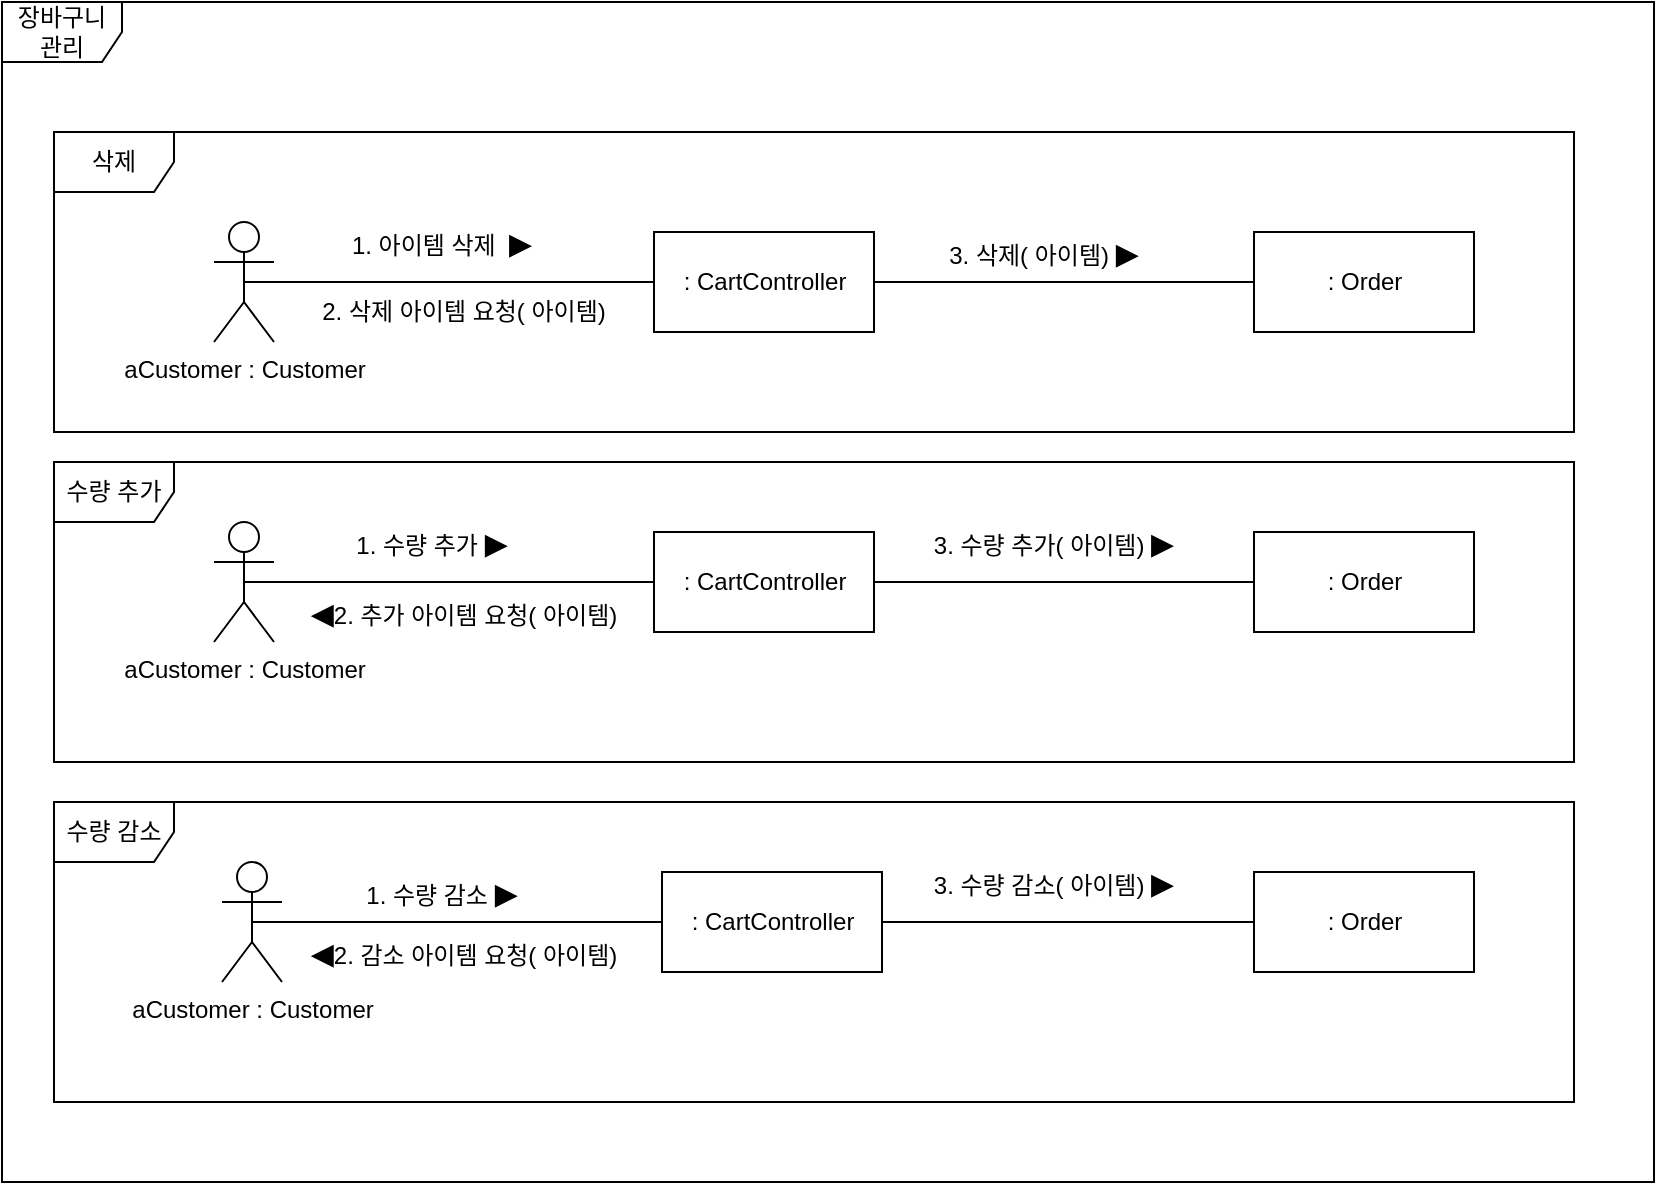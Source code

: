 <mxfile version="13.9.8" type="github">
  <diagram id="BJ5v8_FKJPO-plDOmgp5" name="Page-1">
    <mxGraphModel dx="2302" dy="1154" grid="1" gridSize="10" guides="1" tooltips="1" connect="1" arrows="1" fold="1" page="1" pageScale="1" pageWidth="827" pageHeight="1169" math="0" shadow="0">
      <root>
        <mxCell id="0" />
        <mxCell id="1" parent="0" />
        <mxCell id="m9C6VXGxorWDMZNHDQZ_-1" value="aCustomer : Customer" style="shape=umlActor;verticalLabelPosition=bottom;verticalAlign=top;html=1;" vertex="1" parent="1">
          <mxGeometry x="150" y="290" width="30" height="60" as="geometry" />
        </mxCell>
        <mxCell id="m9C6VXGxorWDMZNHDQZ_-2" value=": CartController" style="html=1;" vertex="1" parent="1">
          <mxGeometry x="370" y="295" width="110" height="50" as="geometry" />
        </mxCell>
        <mxCell id="m9C6VXGxorWDMZNHDQZ_-3" value=": Order" style="html=1;" vertex="1" parent="1">
          <mxGeometry x="670" y="295" width="110" height="50" as="geometry" />
        </mxCell>
        <mxCell id="m9C6VXGxorWDMZNHDQZ_-4" value="" style="endArrow=none;html=1;edgeStyle=orthogonalEdgeStyle;exitX=0.5;exitY=0.5;exitDx=0;exitDy=0;exitPerimeter=0;entryX=0;entryY=0.5;entryDx=0;entryDy=0;" edge="1" parent="1" source="m9C6VXGxorWDMZNHDQZ_-1" target="m9C6VXGxorWDMZNHDQZ_-2">
          <mxGeometry relative="1" as="geometry">
            <mxPoint x="180" y="319.5" as="sourcePoint" />
            <mxPoint x="340" y="319.5" as="targetPoint" />
          </mxGeometry>
        </mxCell>
        <mxCell id="m9C6VXGxorWDMZNHDQZ_-7" value="" style="endArrow=none;html=1;edgeStyle=orthogonalEdgeStyle;exitX=1;exitY=0.5;exitDx=0;exitDy=0;exitPerimeter=0;entryX=0;entryY=0.5;entryDx=0;entryDy=0;" edge="1" parent="1" source="m9C6VXGxorWDMZNHDQZ_-2" target="m9C6VXGxorWDMZNHDQZ_-3">
          <mxGeometry relative="1" as="geometry">
            <mxPoint x="490" y="320" as="sourcePoint" />
            <mxPoint x="640" y="320" as="targetPoint" />
            <Array as="points">
              <mxPoint x="610" y="320" />
              <mxPoint x="610" y="320" />
            </Array>
          </mxGeometry>
        </mxCell>
        <mxCell id="m9C6VXGxorWDMZNHDQZ_-8" value="aCustomer : Customer" style="shape=umlActor;verticalLabelPosition=bottom;verticalAlign=top;html=1;" vertex="1" parent="1">
          <mxGeometry x="150" y="440" width="30" height="60" as="geometry" />
        </mxCell>
        <mxCell id="m9C6VXGxorWDMZNHDQZ_-9" value=": CartController" style="html=1;" vertex="1" parent="1">
          <mxGeometry x="370" y="445" width="110" height="50" as="geometry" />
        </mxCell>
        <mxCell id="m9C6VXGxorWDMZNHDQZ_-10" value="" style="endArrow=none;html=1;edgeStyle=orthogonalEdgeStyle;exitX=0.5;exitY=0.5;exitDx=0;exitDy=0;exitPerimeter=0;entryX=0;entryY=0.5;entryDx=0;entryDy=0;" edge="1" parent="1" source="m9C6VXGxorWDMZNHDQZ_-8" target="m9C6VXGxorWDMZNHDQZ_-9">
          <mxGeometry relative="1" as="geometry">
            <mxPoint x="180" y="469.5" as="sourcePoint" />
            <mxPoint x="340" y="469.5" as="targetPoint" />
          </mxGeometry>
        </mxCell>
        <mxCell id="m9C6VXGxorWDMZNHDQZ_-11" value="" style="endArrow=none;html=1;edgeStyle=orthogonalEdgeStyle;exitX=1;exitY=0.5;exitDx=0;exitDy=0;exitPerimeter=0;entryX=0;entryY=0.5;entryDx=0;entryDy=0;" edge="1" parent="1" source="m9C6VXGxorWDMZNHDQZ_-9">
          <mxGeometry relative="1" as="geometry">
            <mxPoint x="490" y="470" as="sourcePoint" />
            <mxPoint x="670" y="470" as="targetPoint" />
            <Array as="points">
              <mxPoint x="610" y="470" />
              <mxPoint x="610" y="470" />
            </Array>
          </mxGeometry>
        </mxCell>
        <mxCell id="m9C6VXGxorWDMZNHDQZ_-12" value="aCustomer : Customer" style="shape=umlActor;verticalLabelPosition=bottom;verticalAlign=top;html=1;" vertex="1" parent="1">
          <mxGeometry x="154" y="610" width="30" height="60" as="geometry" />
        </mxCell>
        <mxCell id="m9C6VXGxorWDMZNHDQZ_-13" value=": CartController" style="html=1;" vertex="1" parent="1">
          <mxGeometry x="374" y="615" width="110" height="50" as="geometry" />
        </mxCell>
        <mxCell id="m9C6VXGxorWDMZNHDQZ_-14" value="" style="endArrow=none;html=1;edgeStyle=orthogonalEdgeStyle;exitX=0.5;exitY=0.5;exitDx=0;exitDy=0;exitPerimeter=0;entryX=0;entryY=0.5;entryDx=0;entryDy=0;" edge="1" parent="1" source="m9C6VXGxorWDMZNHDQZ_-12" target="m9C6VXGxorWDMZNHDQZ_-13">
          <mxGeometry relative="1" as="geometry">
            <mxPoint x="184" y="639.5" as="sourcePoint" />
            <mxPoint x="344" y="639.5" as="targetPoint" />
          </mxGeometry>
        </mxCell>
        <mxCell id="m9C6VXGxorWDMZNHDQZ_-15" value="" style="endArrow=none;html=1;edgeStyle=orthogonalEdgeStyle;exitX=1;exitY=0.5;exitDx=0;exitDy=0;exitPerimeter=0;entryX=0;entryY=0.5;entryDx=0;entryDy=0;" edge="1" parent="1" source="m9C6VXGxorWDMZNHDQZ_-13">
          <mxGeometry relative="1" as="geometry">
            <mxPoint x="494" y="640" as="sourcePoint" />
            <mxPoint x="674" y="640" as="targetPoint" />
            <Array as="points">
              <mxPoint x="614" y="640" />
              <mxPoint x="614" y="640" />
            </Array>
          </mxGeometry>
        </mxCell>
        <mxCell id="m9C6VXGxorWDMZNHDQZ_-17" value=": Order" style="html=1;" vertex="1" parent="1">
          <mxGeometry x="670" y="615" width="110" height="50" as="geometry" />
        </mxCell>
        <mxCell id="m9C6VXGxorWDMZNHDQZ_-18" value=": Order" style="html=1;" vertex="1" parent="1">
          <mxGeometry x="670" y="445" width="110" height="50" as="geometry" />
        </mxCell>
        <mxCell id="m9C6VXGxorWDMZNHDQZ_-19" value="1. 아이템 삭제&amp;nbsp;&amp;nbsp;&lt;span style=&quot;font-size: 15px ; background-color: rgb(255 , 255 , 255)&quot;&gt;▶&lt;/span&gt;" style="text;html=1;strokeColor=none;fillColor=none;align=center;verticalAlign=middle;whiteSpace=wrap;rounded=0;" vertex="1" parent="1">
          <mxGeometry x="184" y="290" width="160" height="20" as="geometry" />
        </mxCell>
        <mxCell id="m9C6VXGxorWDMZNHDQZ_-20" value="1. 수량 추가&amp;nbsp;&lt;span style=&quot;font-family: , sans-serif ; font-size: 15px ; background-color: rgb(255 , 255 , 255)&quot;&gt;▶&lt;/span&gt;" style="text;html=1;strokeColor=none;fillColor=none;align=center;verticalAlign=middle;whiteSpace=wrap;rounded=0;" vertex="1" parent="1">
          <mxGeometry x="184" y="440" width="150" height="20" as="geometry" />
        </mxCell>
        <mxCell id="m9C6VXGxorWDMZNHDQZ_-21" value="1. 수량 감소&amp;nbsp;&lt;span style=&quot;font-family: , sans-serif ; font-size: 15px ; background-color: rgb(255 , 255 , 255)&quot;&gt;▶&lt;/span&gt;" style="text;html=1;strokeColor=none;fillColor=none;align=center;verticalAlign=middle;whiteSpace=wrap;rounded=0;" vertex="1" parent="1">
          <mxGeometry x="184" y="615" width="160" height="20" as="geometry" />
        </mxCell>
        <mxCell id="m9C6VXGxorWDMZNHDQZ_-22" value="2. 삭제 아이템 요청( 아이템)" style="text;html=1;strokeColor=none;fillColor=none;align=center;verticalAlign=middle;whiteSpace=wrap;rounded=0;" vertex="1" parent="1">
          <mxGeometry x="190" y="325" width="170" height="20" as="geometry" />
        </mxCell>
        <mxCell id="m9C6VXGxorWDMZNHDQZ_-24" value="&lt;span style=&quot;font-family: , sans-serif ; font-size: 15px ; background-color: rgb(255 , 255 , 255)&quot;&gt;◀&lt;/span&gt;2. 추가 아이템 요청( 아이템)" style="text;html=1;strokeColor=none;fillColor=none;align=center;verticalAlign=middle;whiteSpace=wrap;rounded=0;" vertex="1" parent="1">
          <mxGeometry x="190" y="475" width="170" height="20" as="geometry" />
        </mxCell>
        <mxCell id="m9C6VXGxorWDMZNHDQZ_-25" value="&lt;span style=&quot;font-family: , sans-serif ; font-size: 15px ; background-color: rgb(255 , 255 , 255)&quot;&gt;◀&lt;/span&gt;2. 감소 아이템 요청( 아이템)" style="text;html=1;strokeColor=none;fillColor=none;align=center;verticalAlign=middle;whiteSpace=wrap;rounded=0;" vertex="1" parent="1">
          <mxGeometry x="190" y="645" width="170" height="20" as="geometry" />
        </mxCell>
        <mxCell id="m9C6VXGxorWDMZNHDQZ_-26" value="3. 삭제( 아이템)&amp;nbsp;&lt;span style=&quot;font-size: 15px ; background-color: rgb(255 , 255 , 255)&quot;&gt;▶&lt;/span&gt;" style="text;html=1;strokeColor=none;fillColor=none;align=center;verticalAlign=middle;whiteSpace=wrap;rounded=0;" vertex="1" parent="1">
          <mxGeometry x="500" y="295" width="130" height="20" as="geometry" />
        </mxCell>
        <mxCell id="m9C6VXGxorWDMZNHDQZ_-27" value="3. 수량 추가( 아이템)&amp;nbsp;&lt;span style=&quot;font-size: 15px ; background-color: rgb(255 , 255 , 255)&quot;&gt;▶&lt;/span&gt;" style="text;html=1;strokeColor=none;fillColor=none;align=center;verticalAlign=middle;whiteSpace=wrap;rounded=0;" vertex="1" parent="1">
          <mxGeometry x="500" y="440" width="140" height="20" as="geometry" />
        </mxCell>
        <mxCell id="m9C6VXGxorWDMZNHDQZ_-28" value="3. 수량 감소( 아이템)&amp;nbsp;&lt;span style=&quot;font-size: 15px ; background-color: rgb(255 , 255 , 255)&quot;&gt;▶&lt;/span&gt;" style="text;html=1;strokeColor=none;fillColor=none;align=center;verticalAlign=middle;whiteSpace=wrap;rounded=0;" vertex="1" parent="1">
          <mxGeometry x="500" y="610" width="140" height="20" as="geometry" />
        </mxCell>
        <mxCell id="m9C6VXGxorWDMZNHDQZ_-29" value="삭제" style="shape=umlFrame;whiteSpace=wrap;html=1;" vertex="1" parent="1">
          <mxGeometry x="70" y="245" width="760" height="150" as="geometry" />
        </mxCell>
        <mxCell id="m9C6VXGxorWDMZNHDQZ_-30" value="수량 추가" style="shape=umlFrame;whiteSpace=wrap;html=1;" vertex="1" parent="1">
          <mxGeometry x="70" y="410" width="760" height="150" as="geometry" />
        </mxCell>
        <mxCell id="m9C6VXGxorWDMZNHDQZ_-31" value="수량 감소" style="shape=umlFrame;whiteSpace=wrap;html=1;" vertex="1" parent="1">
          <mxGeometry x="70" y="580" width="760" height="150" as="geometry" />
        </mxCell>
        <mxCell id="m9C6VXGxorWDMZNHDQZ_-32" value="장바구니 관리" style="shape=umlFrame;whiteSpace=wrap;html=1;" vertex="1" parent="1">
          <mxGeometry x="44" y="180" width="826" height="590" as="geometry" />
        </mxCell>
      </root>
    </mxGraphModel>
  </diagram>
</mxfile>
